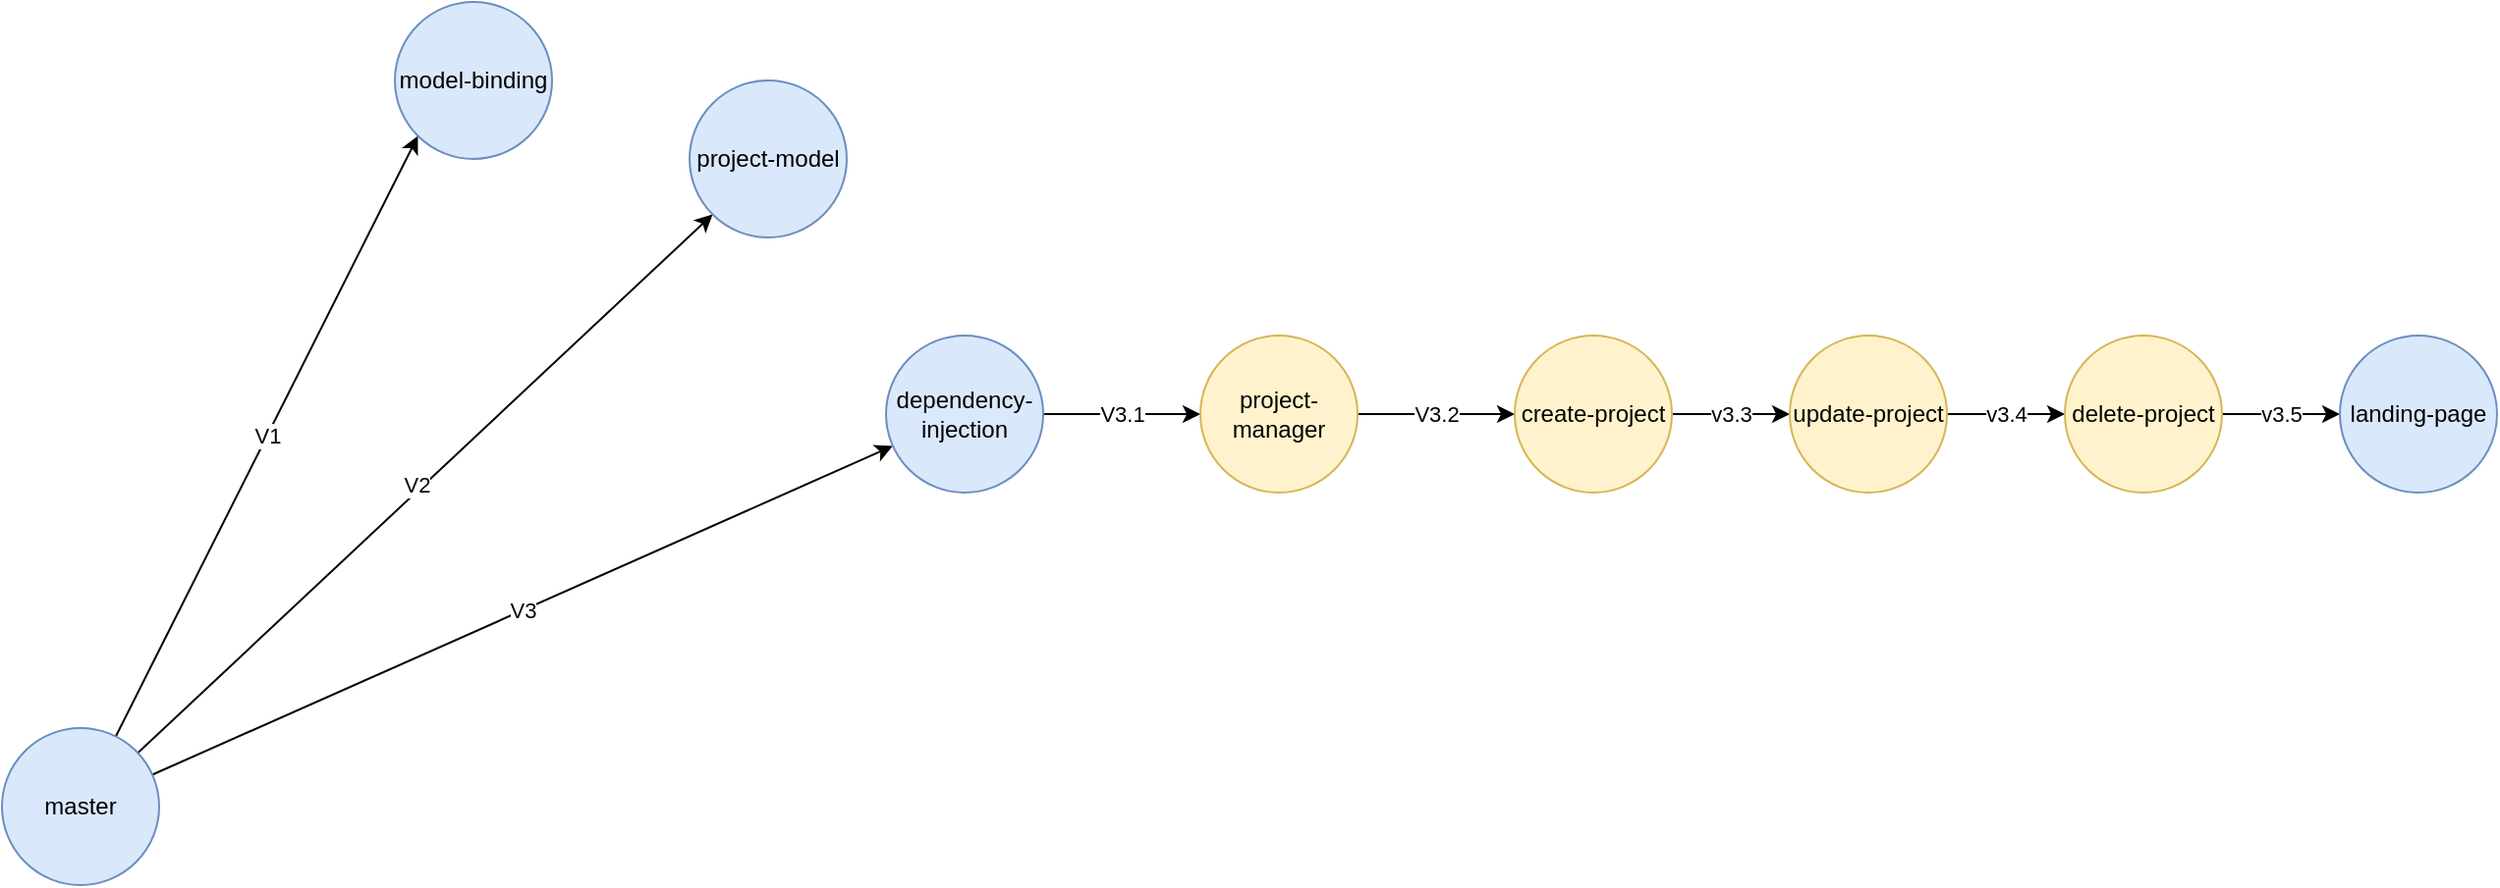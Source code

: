 <mxfile version="25.0.2">
  <diagram name="SVM" id="Iyse95Z_H3U2H-QRPCRA">
    <mxGraphModel dx="1434" dy="836" grid="1" gridSize="10" guides="1" tooltips="1" connect="1" arrows="1" fold="1" page="1" pageScale="1" pageWidth="850" pageHeight="1100" math="0" shadow="0">
      <root>
        <mxCell id="0" />
        <mxCell id="1" parent="0" />
        <mxCell id="Bxe-ouqgf_bkoK39uHbJ-4" value="V1" style="rounded=0;orthogonalLoop=1;jettySize=auto;html=1;entryX=0;entryY=1;entryDx=0;entryDy=0;" parent="1" source="Bxe-ouqgf_bkoK39uHbJ-1" target="Bxe-ouqgf_bkoK39uHbJ-3" edge="1">
          <mxGeometry relative="1" as="geometry" />
        </mxCell>
        <mxCell id="BesWWunmjQ2YyXoMwg77-1" style="rounded=0;orthogonalLoop=1;jettySize=auto;html=1;entryX=0;entryY=1;entryDx=0;entryDy=0;" parent="1" source="Bxe-ouqgf_bkoK39uHbJ-1" target="Bxe-ouqgf_bkoK39uHbJ-6" edge="1">
          <mxGeometry relative="1" as="geometry" />
        </mxCell>
        <mxCell id="BesWWunmjQ2YyXoMwg77-2" value="V2" style="edgeLabel;html=1;align=center;verticalAlign=middle;resizable=0;points=[];" parent="BesWWunmjQ2YyXoMwg77-1" vertex="1" connectable="0">
          <mxGeometry x="-0.015" y="3" relative="1" as="geometry">
            <mxPoint as="offset" />
          </mxGeometry>
        </mxCell>
        <mxCell id="BesWWunmjQ2YyXoMwg77-4" value="V3" style="rounded=0;orthogonalLoop=1;jettySize=auto;html=1;" parent="1" source="Bxe-ouqgf_bkoK39uHbJ-1" target="BesWWunmjQ2YyXoMwg77-3" edge="1">
          <mxGeometry relative="1" as="geometry" />
        </mxCell>
        <mxCell id="Bxe-ouqgf_bkoK39uHbJ-1" value="master" style="ellipse;whiteSpace=wrap;html=1;fillColor=#dae8fc;strokeColor=#6c8ebf;" parent="1" vertex="1">
          <mxGeometry x="120" y="480" width="80" height="80" as="geometry" />
        </mxCell>
        <mxCell id="Bxe-ouqgf_bkoK39uHbJ-3" value="model-binding" style="ellipse;whiteSpace=wrap;html=1;fillColor=#dae8fc;strokeColor=#6c8ebf;" parent="1" vertex="1">
          <mxGeometry x="320" y="110" width="80" height="80" as="geometry" />
        </mxCell>
        <mxCell id="Bxe-ouqgf_bkoK39uHbJ-6" value="project-model" style="ellipse;whiteSpace=wrap;html=1;fillColor=#dae8fc;strokeColor=#6c8ebf;" parent="1" vertex="1">
          <mxGeometry x="470" y="150" width="80" height="80" as="geometry" />
        </mxCell>
        <mxCell id="BesWWunmjQ2YyXoMwg77-7" value="V3.1" style="edgeStyle=orthogonalEdgeStyle;rounded=0;orthogonalLoop=1;jettySize=auto;html=1;entryX=0;entryY=0.5;entryDx=0;entryDy=0;" parent="1" source="BesWWunmjQ2YyXoMwg77-3" target="BesWWunmjQ2YyXoMwg77-6" edge="1">
          <mxGeometry relative="1" as="geometry" />
        </mxCell>
        <mxCell id="BesWWunmjQ2YyXoMwg77-3" value="dependency-injection" style="ellipse;whiteSpace=wrap;html=1;fillColor=#dae8fc;strokeColor=#6c8ebf;" parent="1" vertex="1">
          <mxGeometry x="570" y="280" width="80" height="80" as="geometry" />
        </mxCell>
        <mxCell id="BesWWunmjQ2YyXoMwg77-9" value="V3.2" style="edgeStyle=orthogonalEdgeStyle;rounded=0;orthogonalLoop=1;jettySize=auto;html=1;" parent="1" source="BesWWunmjQ2YyXoMwg77-6" target="BesWWunmjQ2YyXoMwg77-8" edge="1">
          <mxGeometry relative="1" as="geometry" />
        </mxCell>
        <mxCell id="BesWWunmjQ2YyXoMwg77-6" value="project-manager" style="ellipse;whiteSpace=wrap;html=1;fillColor=#fff2cc;strokeColor=#d6b656;" parent="1" vertex="1">
          <mxGeometry x="730" y="280" width="80" height="80" as="geometry" />
        </mxCell>
        <mxCell id="FSV48-3KRRJ3nzSRF1kN-2" value="v3.3" style="edgeStyle=orthogonalEdgeStyle;rounded=0;orthogonalLoop=1;jettySize=auto;html=1;entryX=0;entryY=0.5;entryDx=0;entryDy=0;" edge="1" parent="1" source="BesWWunmjQ2YyXoMwg77-8" target="FSV48-3KRRJ3nzSRF1kN-1">
          <mxGeometry relative="1" as="geometry" />
        </mxCell>
        <mxCell id="BesWWunmjQ2YyXoMwg77-8" value="create-project" style="ellipse;whiteSpace=wrap;html=1;fillColor=#fff2cc;strokeColor=#d6b656;" parent="1" vertex="1">
          <mxGeometry x="890" y="280" width="80" height="80" as="geometry" />
        </mxCell>
        <mxCell id="FSV48-3KRRJ3nzSRF1kN-4" value="v3.4" style="edgeStyle=orthogonalEdgeStyle;rounded=0;orthogonalLoop=1;jettySize=auto;html=1;entryX=0;entryY=0.5;entryDx=0;entryDy=0;" edge="1" parent="1" source="FSV48-3KRRJ3nzSRF1kN-1" target="FSV48-3KRRJ3nzSRF1kN-3">
          <mxGeometry relative="1" as="geometry" />
        </mxCell>
        <mxCell id="FSV48-3KRRJ3nzSRF1kN-1" value="update-project" style="ellipse;whiteSpace=wrap;html=1;fillColor=#fff2cc;strokeColor=#d6b656;" vertex="1" parent="1">
          <mxGeometry x="1030" y="280" width="80" height="80" as="geometry" />
        </mxCell>
        <mxCell id="uiyzwxa_gkNNw2mxnCkh-3" value="v3.5" style="edgeStyle=orthogonalEdgeStyle;rounded=0;orthogonalLoop=1;jettySize=auto;html=1;entryX=0;entryY=0.5;entryDx=0;entryDy=0;" edge="1" parent="1" source="FSV48-3KRRJ3nzSRF1kN-3" target="uiyzwxa_gkNNw2mxnCkh-1">
          <mxGeometry relative="1" as="geometry" />
        </mxCell>
        <mxCell id="FSV48-3KRRJ3nzSRF1kN-3" value="delete-project" style="ellipse;whiteSpace=wrap;html=1;fillColor=#fff2cc;strokeColor=#d6b656;" vertex="1" parent="1">
          <mxGeometry x="1170" y="280" width="80" height="80" as="geometry" />
        </mxCell>
        <mxCell id="uiyzwxa_gkNNw2mxnCkh-2" value="v3.6" style="edgeStyle=orthogonalEdgeStyle;rounded=0;orthogonalLoop=1;jettySize=auto;html=1;entryX=0;entryY=0.5;entryDx=0;entryDy=0;" edge="1" parent="1" source="FSV48-3KRRJ3nzSRF1kN-5" target="uiyzwxa_gkNNw2mxnCkh-1">
          <mxGeometry relative="1" as="geometry" />
        </mxCell>
        <mxCell id="uiyzwxa_gkNNw2mxnCkh-1" value="landing-page" style="ellipse;whiteSpace=wrap;html=1;fillColor=#dae8fc;strokeColor=#6c8ebf;" vertex="1" parent="1">
          <mxGeometry x="1310" y="280" width="80" height="80" as="geometry" />
        </mxCell>
      </root>
    </mxGraphModel>
  </diagram>
</mxfile>
